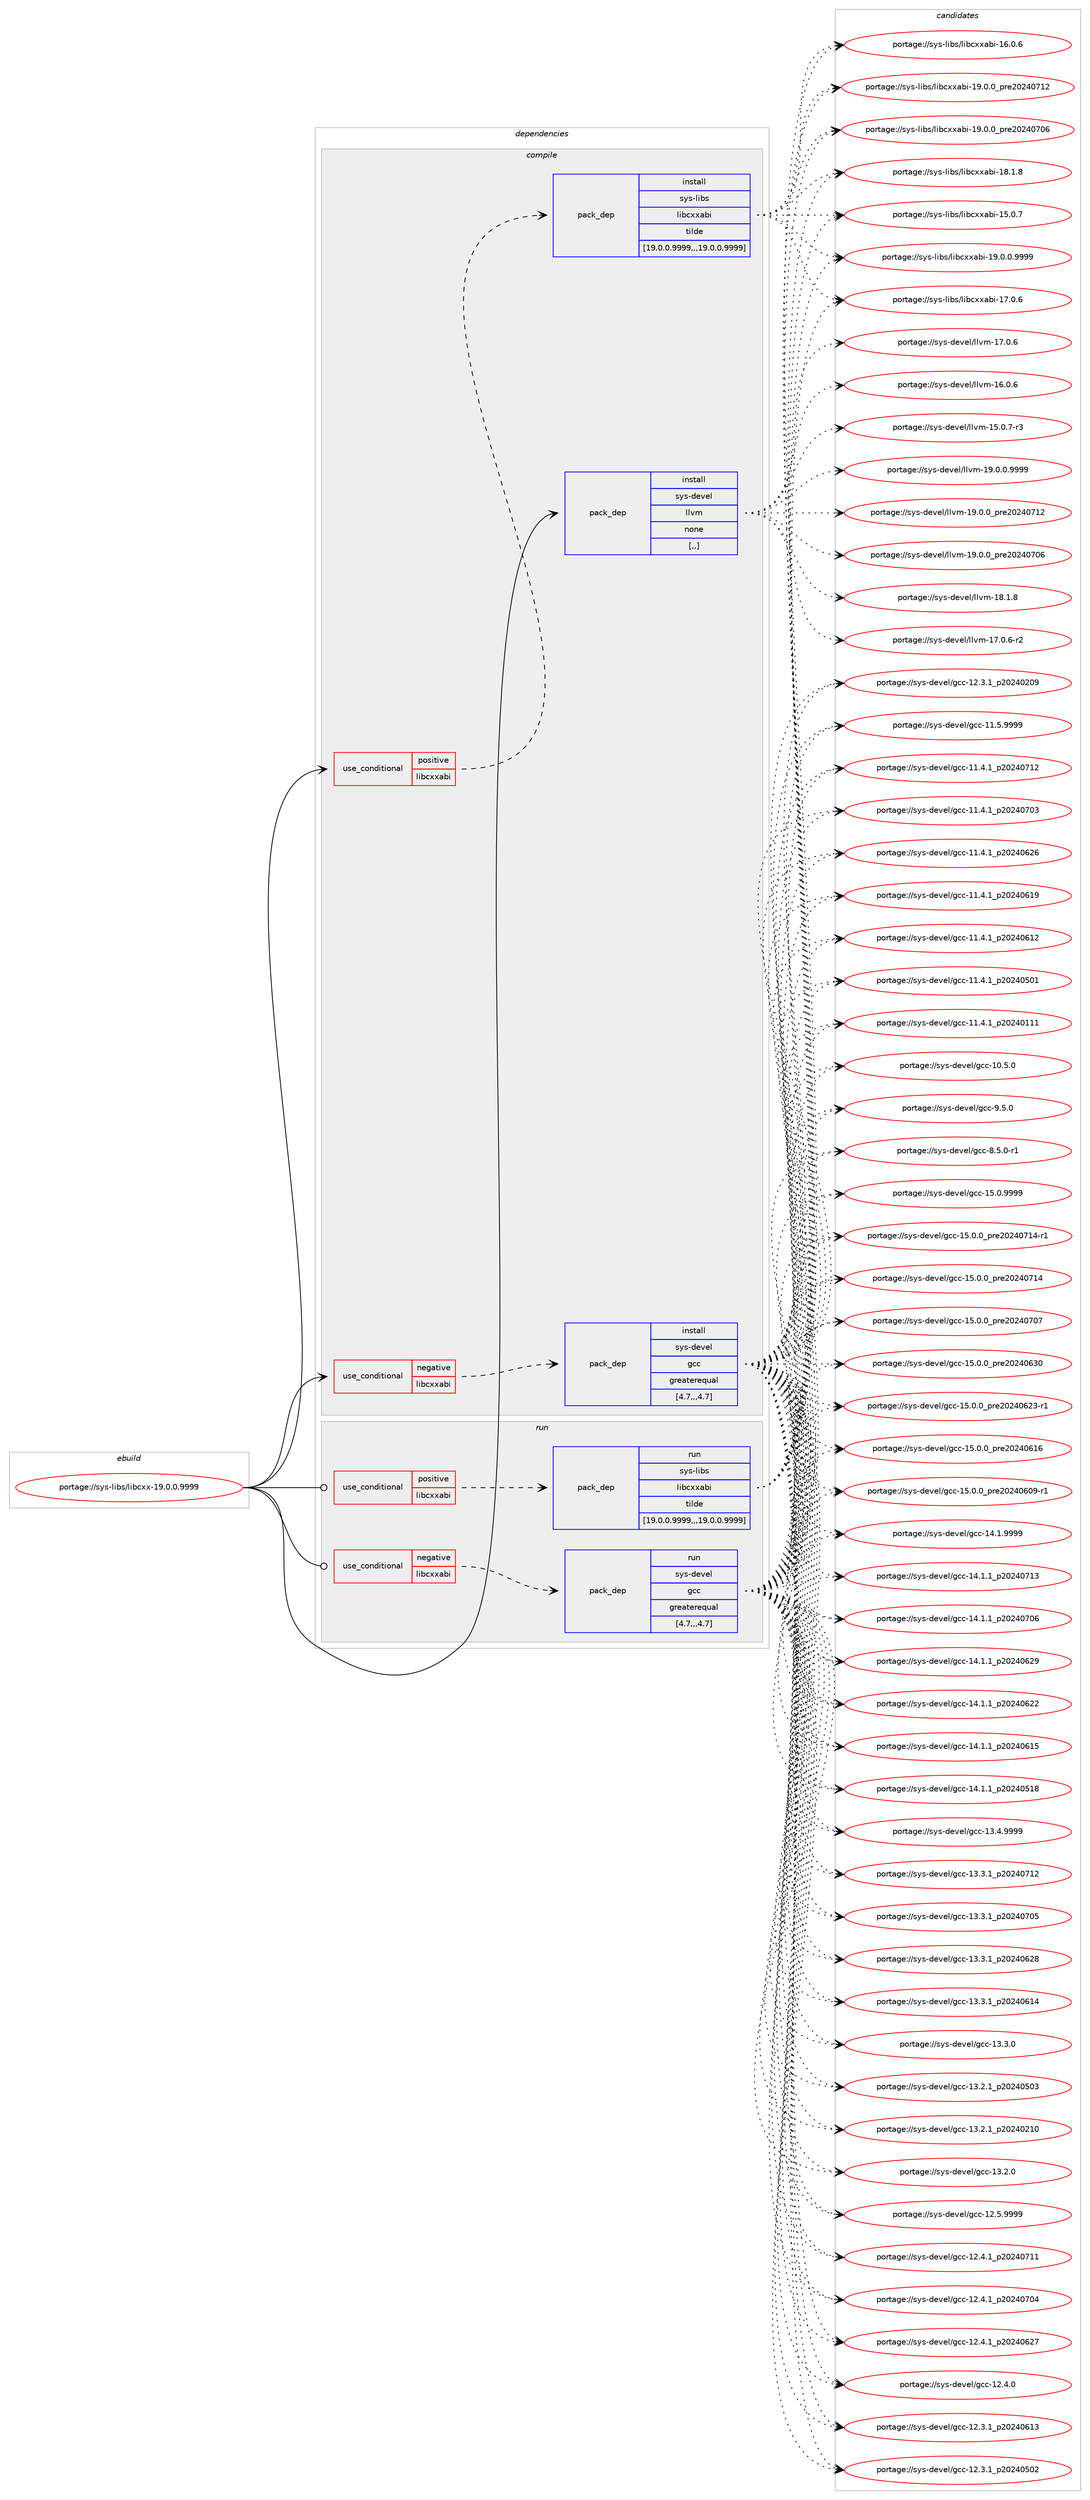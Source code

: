 digraph prolog {

# *************
# Graph options
# *************

newrank=true;
concentrate=true;
compound=true;
graph [rankdir=LR,fontname=Helvetica,fontsize=10,ranksep=1.5];#, ranksep=2.5, nodesep=0.2];
edge  [arrowhead=vee];
node  [fontname=Helvetica,fontsize=10];

# **********
# The ebuild
# **********

subgraph cluster_leftcol {
color=gray;
rank=same;
label=<<i>ebuild</i>>;
id [label="portage://sys-libs/libcxx-19.0.0.9999", color=red, width=4, href="../sys-libs/libcxx-19.0.0.9999.svg"];
}

# ****************
# The dependencies
# ****************

subgraph cluster_midcol {
color=gray;
label=<<i>dependencies</i>>;
subgraph cluster_compile {
fillcolor="#eeeeee";
style=filled;
label=<<i>compile</i>>;
subgraph cond117026 {
dependency438559 [label=<<TABLE BORDER="0" CELLBORDER="1" CELLSPACING="0" CELLPADDING="4"><TR><TD ROWSPAN="3" CELLPADDING="10">use_conditional</TD></TR><TR><TD>negative</TD></TR><TR><TD>libcxxabi</TD></TR></TABLE>>, shape=none, color=red];
subgraph pack318537 {
dependency438560 [label=<<TABLE BORDER="0" CELLBORDER="1" CELLSPACING="0" CELLPADDING="4" WIDTH="220"><TR><TD ROWSPAN="6" CELLPADDING="30">pack_dep</TD></TR><TR><TD WIDTH="110">install</TD></TR><TR><TD>sys-devel</TD></TR><TR><TD>gcc</TD></TR><TR><TD>greaterequal</TD></TR><TR><TD>[4.7,,,4.7]</TD></TR></TABLE>>, shape=none, color=blue];
}
dependency438559:e -> dependency438560:w [weight=20,style="dashed",arrowhead="vee"];
}
id:e -> dependency438559:w [weight=20,style="solid",arrowhead="vee"];
subgraph cond117027 {
dependency438561 [label=<<TABLE BORDER="0" CELLBORDER="1" CELLSPACING="0" CELLPADDING="4"><TR><TD ROWSPAN="3" CELLPADDING="10">use_conditional</TD></TR><TR><TD>positive</TD></TR><TR><TD>libcxxabi</TD></TR></TABLE>>, shape=none, color=red];
subgraph pack318538 {
dependency438562 [label=<<TABLE BORDER="0" CELLBORDER="1" CELLSPACING="0" CELLPADDING="4" WIDTH="220"><TR><TD ROWSPAN="6" CELLPADDING="30">pack_dep</TD></TR><TR><TD WIDTH="110">install</TD></TR><TR><TD>sys-libs</TD></TR><TR><TD>libcxxabi</TD></TR><TR><TD>tilde</TD></TR><TR><TD>[19.0.0.9999,,,19.0.0.9999]</TD></TR></TABLE>>, shape=none, color=blue];
}
dependency438561:e -> dependency438562:w [weight=20,style="dashed",arrowhead="vee"];
}
id:e -> dependency438561:w [weight=20,style="solid",arrowhead="vee"];
subgraph pack318539 {
dependency438563 [label=<<TABLE BORDER="0" CELLBORDER="1" CELLSPACING="0" CELLPADDING="4" WIDTH="220"><TR><TD ROWSPAN="6" CELLPADDING="30">pack_dep</TD></TR><TR><TD WIDTH="110">install</TD></TR><TR><TD>sys-devel</TD></TR><TR><TD>llvm</TD></TR><TR><TD>none</TD></TR><TR><TD>[,,]</TD></TR></TABLE>>, shape=none, color=blue];
}
id:e -> dependency438563:w [weight=20,style="solid",arrowhead="vee"];
}
subgraph cluster_compileandrun {
fillcolor="#eeeeee";
style=filled;
label=<<i>compile and run</i>>;
}
subgraph cluster_run {
fillcolor="#eeeeee";
style=filled;
label=<<i>run</i>>;
subgraph cond117028 {
dependency438564 [label=<<TABLE BORDER="0" CELLBORDER="1" CELLSPACING="0" CELLPADDING="4"><TR><TD ROWSPAN="3" CELLPADDING="10">use_conditional</TD></TR><TR><TD>negative</TD></TR><TR><TD>libcxxabi</TD></TR></TABLE>>, shape=none, color=red];
subgraph pack318540 {
dependency438565 [label=<<TABLE BORDER="0" CELLBORDER="1" CELLSPACING="0" CELLPADDING="4" WIDTH="220"><TR><TD ROWSPAN="6" CELLPADDING="30">pack_dep</TD></TR><TR><TD WIDTH="110">run</TD></TR><TR><TD>sys-devel</TD></TR><TR><TD>gcc</TD></TR><TR><TD>greaterequal</TD></TR><TR><TD>[4.7,,,4.7]</TD></TR></TABLE>>, shape=none, color=blue];
}
dependency438564:e -> dependency438565:w [weight=20,style="dashed",arrowhead="vee"];
}
id:e -> dependency438564:w [weight=20,style="solid",arrowhead="odot"];
subgraph cond117029 {
dependency438566 [label=<<TABLE BORDER="0" CELLBORDER="1" CELLSPACING="0" CELLPADDING="4"><TR><TD ROWSPAN="3" CELLPADDING="10">use_conditional</TD></TR><TR><TD>positive</TD></TR><TR><TD>libcxxabi</TD></TR></TABLE>>, shape=none, color=red];
subgraph pack318541 {
dependency438567 [label=<<TABLE BORDER="0" CELLBORDER="1" CELLSPACING="0" CELLPADDING="4" WIDTH="220"><TR><TD ROWSPAN="6" CELLPADDING="30">pack_dep</TD></TR><TR><TD WIDTH="110">run</TD></TR><TR><TD>sys-libs</TD></TR><TR><TD>libcxxabi</TD></TR><TR><TD>tilde</TD></TR><TR><TD>[19.0.0.9999,,,19.0.0.9999]</TD></TR></TABLE>>, shape=none, color=blue];
}
dependency438566:e -> dependency438567:w [weight=20,style="dashed",arrowhead="vee"];
}
id:e -> dependency438566:w [weight=20,style="solid",arrowhead="odot"];
}
}

# **************
# The candidates
# **************

subgraph cluster_choices {
rank=same;
color=gray;
label=<<i>candidates</i>>;

subgraph choice318537 {
color=black;
nodesep=1;
choice1151211154510010111810110847103999945495346484657575757 [label="portage://sys-devel/gcc-15.0.9999", color=red, width=4,href="../sys-devel/gcc-15.0.9999.svg"];
choice11512111545100101118101108471039999454953464846489511211410150485052485549524511449 [label="portage://sys-devel/gcc-15.0.0_pre20240714-r1", color=red, width=4,href="../sys-devel/gcc-15.0.0_pre20240714-r1.svg"];
choice1151211154510010111810110847103999945495346484648951121141015048505248554952 [label="portage://sys-devel/gcc-15.0.0_pre20240714", color=red, width=4,href="../sys-devel/gcc-15.0.0_pre20240714.svg"];
choice1151211154510010111810110847103999945495346484648951121141015048505248554855 [label="portage://sys-devel/gcc-15.0.0_pre20240707", color=red, width=4,href="../sys-devel/gcc-15.0.0_pre20240707.svg"];
choice1151211154510010111810110847103999945495346484648951121141015048505248545148 [label="portage://sys-devel/gcc-15.0.0_pre20240630", color=red, width=4,href="../sys-devel/gcc-15.0.0_pre20240630.svg"];
choice11512111545100101118101108471039999454953464846489511211410150485052485450514511449 [label="portage://sys-devel/gcc-15.0.0_pre20240623-r1", color=red, width=4,href="../sys-devel/gcc-15.0.0_pre20240623-r1.svg"];
choice1151211154510010111810110847103999945495346484648951121141015048505248544954 [label="portage://sys-devel/gcc-15.0.0_pre20240616", color=red, width=4,href="../sys-devel/gcc-15.0.0_pre20240616.svg"];
choice11512111545100101118101108471039999454953464846489511211410150485052485448574511449 [label="portage://sys-devel/gcc-15.0.0_pre20240609-r1", color=red, width=4,href="../sys-devel/gcc-15.0.0_pre20240609-r1.svg"];
choice1151211154510010111810110847103999945495246494657575757 [label="portage://sys-devel/gcc-14.1.9999", color=red, width=4,href="../sys-devel/gcc-14.1.9999.svg"];
choice1151211154510010111810110847103999945495246494649951125048505248554951 [label="portage://sys-devel/gcc-14.1.1_p20240713", color=red, width=4,href="../sys-devel/gcc-14.1.1_p20240713.svg"];
choice1151211154510010111810110847103999945495246494649951125048505248554854 [label="portage://sys-devel/gcc-14.1.1_p20240706", color=red, width=4,href="../sys-devel/gcc-14.1.1_p20240706.svg"];
choice1151211154510010111810110847103999945495246494649951125048505248545057 [label="portage://sys-devel/gcc-14.1.1_p20240629", color=red, width=4,href="../sys-devel/gcc-14.1.1_p20240629.svg"];
choice1151211154510010111810110847103999945495246494649951125048505248545050 [label="portage://sys-devel/gcc-14.1.1_p20240622", color=red, width=4,href="../sys-devel/gcc-14.1.1_p20240622.svg"];
choice1151211154510010111810110847103999945495246494649951125048505248544953 [label="portage://sys-devel/gcc-14.1.1_p20240615", color=red, width=4,href="../sys-devel/gcc-14.1.1_p20240615.svg"];
choice1151211154510010111810110847103999945495246494649951125048505248534956 [label="portage://sys-devel/gcc-14.1.1_p20240518", color=red, width=4,href="../sys-devel/gcc-14.1.1_p20240518.svg"];
choice1151211154510010111810110847103999945495146524657575757 [label="portage://sys-devel/gcc-13.4.9999", color=red, width=4,href="../sys-devel/gcc-13.4.9999.svg"];
choice1151211154510010111810110847103999945495146514649951125048505248554950 [label="portage://sys-devel/gcc-13.3.1_p20240712", color=red, width=4,href="../sys-devel/gcc-13.3.1_p20240712.svg"];
choice1151211154510010111810110847103999945495146514649951125048505248554853 [label="portage://sys-devel/gcc-13.3.1_p20240705", color=red, width=4,href="../sys-devel/gcc-13.3.1_p20240705.svg"];
choice1151211154510010111810110847103999945495146514649951125048505248545056 [label="portage://sys-devel/gcc-13.3.1_p20240628", color=red, width=4,href="../sys-devel/gcc-13.3.1_p20240628.svg"];
choice1151211154510010111810110847103999945495146514649951125048505248544952 [label="portage://sys-devel/gcc-13.3.1_p20240614", color=red, width=4,href="../sys-devel/gcc-13.3.1_p20240614.svg"];
choice1151211154510010111810110847103999945495146514648 [label="portage://sys-devel/gcc-13.3.0", color=red, width=4,href="../sys-devel/gcc-13.3.0.svg"];
choice1151211154510010111810110847103999945495146504649951125048505248534851 [label="portage://sys-devel/gcc-13.2.1_p20240503", color=red, width=4,href="../sys-devel/gcc-13.2.1_p20240503.svg"];
choice1151211154510010111810110847103999945495146504649951125048505248504948 [label="portage://sys-devel/gcc-13.2.1_p20240210", color=red, width=4,href="../sys-devel/gcc-13.2.1_p20240210.svg"];
choice1151211154510010111810110847103999945495146504648 [label="portage://sys-devel/gcc-13.2.0", color=red, width=4,href="../sys-devel/gcc-13.2.0.svg"];
choice1151211154510010111810110847103999945495046534657575757 [label="portage://sys-devel/gcc-12.5.9999", color=red, width=4,href="../sys-devel/gcc-12.5.9999.svg"];
choice1151211154510010111810110847103999945495046524649951125048505248554949 [label="portage://sys-devel/gcc-12.4.1_p20240711", color=red, width=4,href="../sys-devel/gcc-12.4.1_p20240711.svg"];
choice1151211154510010111810110847103999945495046524649951125048505248554852 [label="portage://sys-devel/gcc-12.4.1_p20240704", color=red, width=4,href="../sys-devel/gcc-12.4.1_p20240704.svg"];
choice1151211154510010111810110847103999945495046524649951125048505248545055 [label="portage://sys-devel/gcc-12.4.1_p20240627", color=red, width=4,href="../sys-devel/gcc-12.4.1_p20240627.svg"];
choice1151211154510010111810110847103999945495046524648 [label="portage://sys-devel/gcc-12.4.0", color=red, width=4,href="../sys-devel/gcc-12.4.0.svg"];
choice1151211154510010111810110847103999945495046514649951125048505248544951 [label="portage://sys-devel/gcc-12.3.1_p20240613", color=red, width=4,href="../sys-devel/gcc-12.3.1_p20240613.svg"];
choice1151211154510010111810110847103999945495046514649951125048505248534850 [label="portage://sys-devel/gcc-12.3.1_p20240502", color=red, width=4,href="../sys-devel/gcc-12.3.1_p20240502.svg"];
choice1151211154510010111810110847103999945495046514649951125048505248504857 [label="portage://sys-devel/gcc-12.3.1_p20240209", color=red, width=4,href="../sys-devel/gcc-12.3.1_p20240209.svg"];
choice1151211154510010111810110847103999945494946534657575757 [label="portage://sys-devel/gcc-11.5.9999", color=red, width=4,href="../sys-devel/gcc-11.5.9999.svg"];
choice1151211154510010111810110847103999945494946524649951125048505248554950 [label="portage://sys-devel/gcc-11.4.1_p20240712", color=red, width=4,href="../sys-devel/gcc-11.4.1_p20240712.svg"];
choice1151211154510010111810110847103999945494946524649951125048505248554851 [label="portage://sys-devel/gcc-11.4.1_p20240703", color=red, width=4,href="../sys-devel/gcc-11.4.1_p20240703.svg"];
choice1151211154510010111810110847103999945494946524649951125048505248545054 [label="portage://sys-devel/gcc-11.4.1_p20240626", color=red, width=4,href="../sys-devel/gcc-11.4.1_p20240626.svg"];
choice1151211154510010111810110847103999945494946524649951125048505248544957 [label="portage://sys-devel/gcc-11.4.1_p20240619", color=red, width=4,href="../sys-devel/gcc-11.4.1_p20240619.svg"];
choice1151211154510010111810110847103999945494946524649951125048505248544950 [label="portage://sys-devel/gcc-11.4.1_p20240612", color=red, width=4,href="../sys-devel/gcc-11.4.1_p20240612.svg"];
choice1151211154510010111810110847103999945494946524649951125048505248534849 [label="portage://sys-devel/gcc-11.4.1_p20240501", color=red, width=4,href="../sys-devel/gcc-11.4.1_p20240501.svg"];
choice1151211154510010111810110847103999945494946524649951125048505248494949 [label="portage://sys-devel/gcc-11.4.1_p20240111", color=red, width=4,href="../sys-devel/gcc-11.4.1_p20240111.svg"];
choice1151211154510010111810110847103999945494846534648 [label="portage://sys-devel/gcc-10.5.0", color=red, width=4,href="../sys-devel/gcc-10.5.0.svg"];
choice11512111545100101118101108471039999455746534648 [label="portage://sys-devel/gcc-9.5.0", color=red, width=4,href="../sys-devel/gcc-9.5.0.svg"];
choice115121115451001011181011084710399994556465346484511449 [label="portage://sys-devel/gcc-8.5.0-r1", color=red, width=4,href="../sys-devel/gcc-8.5.0-r1.svg"];
dependency438560:e -> choice1151211154510010111810110847103999945495346484657575757:w [style=dotted,weight="100"];
dependency438560:e -> choice11512111545100101118101108471039999454953464846489511211410150485052485549524511449:w [style=dotted,weight="100"];
dependency438560:e -> choice1151211154510010111810110847103999945495346484648951121141015048505248554952:w [style=dotted,weight="100"];
dependency438560:e -> choice1151211154510010111810110847103999945495346484648951121141015048505248554855:w [style=dotted,weight="100"];
dependency438560:e -> choice1151211154510010111810110847103999945495346484648951121141015048505248545148:w [style=dotted,weight="100"];
dependency438560:e -> choice11512111545100101118101108471039999454953464846489511211410150485052485450514511449:w [style=dotted,weight="100"];
dependency438560:e -> choice1151211154510010111810110847103999945495346484648951121141015048505248544954:w [style=dotted,weight="100"];
dependency438560:e -> choice11512111545100101118101108471039999454953464846489511211410150485052485448574511449:w [style=dotted,weight="100"];
dependency438560:e -> choice1151211154510010111810110847103999945495246494657575757:w [style=dotted,weight="100"];
dependency438560:e -> choice1151211154510010111810110847103999945495246494649951125048505248554951:w [style=dotted,weight="100"];
dependency438560:e -> choice1151211154510010111810110847103999945495246494649951125048505248554854:w [style=dotted,weight="100"];
dependency438560:e -> choice1151211154510010111810110847103999945495246494649951125048505248545057:w [style=dotted,weight="100"];
dependency438560:e -> choice1151211154510010111810110847103999945495246494649951125048505248545050:w [style=dotted,weight="100"];
dependency438560:e -> choice1151211154510010111810110847103999945495246494649951125048505248544953:w [style=dotted,weight="100"];
dependency438560:e -> choice1151211154510010111810110847103999945495246494649951125048505248534956:w [style=dotted,weight="100"];
dependency438560:e -> choice1151211154510010111810110847103999945495146524657575757:w [style=dotted,weight="100"];
dependency438560:e -> choice1151211154510010111810110847103999945495146514649951125048505248554950:w [style=dotted,weight="100"];
dependency438560:e -> choice1151211154510010111810110847103999945495146514649951125048505248554853:w [style=dotted,weight="100"];
dependency438560:e -> choice1151211154510010111810110847103999945495146514649951125048505248545056:w [style=dotted,weight="100"];
dependency438560:e -> choice1151211154510010111810110847103999945495146514649951125048505248544952:w [style=dotted,weight="100"];
dependency438560:e -> choice1151211154510010111810110847103999945495146514648:w [style=dotted,weight="100"];
dependency438560:e -> choice1151211154510010111810110847103999945495146504649951125048505248534851:w [style=dotted,weight="100"];
dependency438560:e -> choice1151211154510010111810110847103999945495146504649951125048505248504948:w [style=dotted,weight="100"];
dependency438560:e -> choice1151211154510010111810110847103999945495146504648:w [style=dotted,weight="100"];
dependency438560:e -> choice1151211154510010111810110847103999945495046534657575757:w [style=dotted,weight="100"];
dependency438560:e -> choice1151211154510010111810110847103999945495046524649951125048505248554949:w [style=dotted,weight="100"];
dependency438560:e -> choice1151211154510010111810110847103999945495046524649951125048505248554852:w [style=dotted,weight="100"];
dependency438560:e -> choice1151211154510010111810110847103999945495046524649951125048505248545055:w [style=dotted,weight="100"];
dependency438560:e -> choice1151211154510010111810110847103999945495046524648:w [style=dotted,weight="100"];
dependency438560:e -> choice1151211154510010111810110847103999945495046514649951125048505248544951:w [style=dotted,weight="100"];
dependency438560:e -> choice1151211154510010111810110847103999945495046514649951125048505248534850:w [style=dotted,weight="100"];
dependency438560:e -> choice1151211154510010111810110847103999945495046514649951125048505248504857:w [style=dotted,weight="100"];
dependency438560:e -> choice1151211154510010111810110847103999945494946534657575757:w [style=dotted,weight="100"];
dependency438560:e -> choice1151211154510010111810110847103999945494946524649951125048505248554950:w [style=dotted,weight="100"];
dependency438560:e -> choice1151211154510010111810110847103999945494946524649951125048505248554851:w [style=dotted,weight="100"];
dependency438560:e -> choice1151211154510010111810110847103999945494946524649951125048505248545054:w [style=dotted,weight="100"];
dependency438560:e -> choice1151211154510010111810110847103999945494946524649951125048505248544957:w [style=dotted,weight="100"];
dependency438560:e -> choice1151211154510010111810110847103999945494946524649951125048505248544950:w [style=dotted,weight="100"];
dependency438560:e -> choice1151211154510010111810110847103999945494946524649951125048505248534849:w [style=dotted,weight="100"];
dependency438560:e -> choice1151211154510010111810110847103999945494946524649951125048505248494949:w [style=dotted,weight="100"];
dependency438560:e -> choice1151211154510010111810110847103999945494846534648:w [style=dotted,weight="100"];
dependency438560:e -> choice11512111545100101118101108471039999455746534648:w [style=dotted,weight="100"];
dependency438560:e -> choice115121115451001011181011084710399994556465346484511449:w [style=dotted,weight="100"];
}
subgraph choice318538 {
color=black;
nodesep=1;
choice11512111545108105981154710810598991201209798105454957464846484657575757 [label="portage://sys-libs/libcxxabi-19.0.0.9999", color=red, width=4,href="../sys-libs/libcxxabi-19.0.0.9999.svg"];
choice1151211154510810598115471081059899120120979810545495746484648951121141015048505248554950 [label="portage://sys-libs/libcxxabi-19.0.0_pre20240712", color=red, width=4,href="../sys-libs/libcxxabi-19.0.0_pre20240712.svg"];
choice1151211154510810598115471081059899120120979810545495746484648951121141015048505248554854 [label="portage://sys-libs/libcxxabi-19.0.0_pre20240706", color=red, width=4,href="../sys-libs/libcxxabi-19.0.0_pre20240706.svg"];
choice1151211154510810598115471081059899120120979810545495646494656 [label="portage://sys-libs/libcxxabi-18.1.8", color=red, width=4,href="../sys-libs/libcxxabi-18.1.8.svg"];
choice1151211154510810598115471081059899120120979810545495546484654 [label="portage://sys-libs/libcxxabi-17.0.6", color=red, width=4,href="../sys-libs/libcxxabi-17.0.6.svg"];
choice1151211154510810598115471081059899120120979810545495446484654 [label="portage://sys-libs/libcxxabi-16.0.6", color=red, width=4,href="../sys-libs/libcxxabi-16.0.6.svg"];
choice1151211154510810598115471081059899120120979810545495346484655 [label="portage://sys-libs/libcxxabi-15.0.7", color=red, width=4,href="../sys-libs/libcxxabi-15.0.7.svg"];
dependency438562:e -> choice11512111545108105981154710810598991201209798105454957464846484657575757:w [style=dotted,weight="100"];
dependency438562:e -> choice1151211154510810598115471081059899120120979810545495746484648951121141015048505248554950:w [style=dotted,weight="100"];
dependency438562:e -> choice1151211154510810598115471081059899120120979810545495746484648951121141015048505248554854:w [style=dotted,weight="100"];
dependency438562:e -> choice1151211154510810598115471081059899120120979810545495646494656:w [style=dotted,weight="100"];
dependency438562:e -> choice1151211154510810598115471081059899120120979810545495546484654:w [style=dotted,weight="100"];
dependency438562:e -> choice1151211154510810598115471081059899120120979810545495446484654:w [style=dotted,weight="100"];
dependency438562:e -> choice1151211154510810598115471081059899120120979810545495346484655:w [style=dotted,weight="100"];
}
subgraph choice318539 {
color=black;
nodesep=1;
choice1151211154510010111810110847108108118109454957464846484657575757 [label="portage://sys-devel/llvm-19.0.0.9999", color=red, width=4,href="../sys-devel/llvm-19.0.0.9999.svg"];
choice115121115451001011181011084710810811810945495746484648951121141015048505248554950 [label="portage://sys-devel/llvm-19.0.0_pre20240712", color=red, width=4,href="../sys-devel/llvm-19.0.0_pre20240712.svg"];
choice115121115451001011181011084710810811810945495746484648951121141015048505248554854 [label="portage://sys-devel/llvm-19.0.0_pre20240706", color=red, width=4,href="../sys-devel/llvm-19.0.0_pre20240706.svg"];
choice115121115451001011181011084710810811810945495646494656 [label="portage://sys-devel/llvm-18.1.8", color=red, width=4,href="../sys-devel/llvm-18.1.8.svg"];
choice1151211154510010111810110847108108118109454955464846544511450 [label="portage://sys-devel/llvm-17.0.6-r2", color=red, width=4,href="../sys-devel/llvm-17.0.6-r2.svg"];
choice115121115451001011181011084710810811810945495546484654 [label="portage://sys-devel/llvm-17.0.6", color=red, width=4,href="../sys-devel/llvm-17.0.6.svg"];
choice115121115451001011181011084710810811810945495446484654 [label="portage://sys-devel/llvm-16.0.6", color=red, width=4,href="../sys-devel/llvm-16.0.6.svg"];
choice1151211154510010111810110847108108118109454953464846554511451 [label="portage://sys-devel/llvm-15.0.7-r3", color=red, width=4,href="../sys-devel/llvm-15.0.7-r3.svg"];
dependency438563:e -> choice1151211154510010111810110847108108118109454957464846484657575757:w [style=dotted,weight="100"];
dependency438563:e -> choice115121115451001011181011084710810811810945495746484648951121141015048505248554950:w [style=dotted,weight="100"];
dependency438563:e -> choice115121115451001011181011084710810811810945495746484648951121141015048505248554854:w [style=dotted,weight="100"];
dependency438563:e -> choice115121115451001011181011084710810811810945495646494656:w [style=dotted,weight="100"];
dependency438563:e -> choice1151211154510010111810110847108108118109454955464846544511450:w [style=dotted,weight="100"];
dependency438563:e -> choice115121115451001011181011084710810811810945495546484654:w [style=dotted,weight="100"];
dependency438563:e -> choice115121115451001011181011084710810811810945495446484654:w [style=dotted,weight="100"];
dependency438563:e -> choice1151211154510010111810110847108108118109454953464846554511451:w [style=dotted,weight="100"];
}
subgraph choice318540 {
color=black;
nodesep=1;
choice1151211154510010111810110847103999945495346484657575757 [label="portage://sys-devel/gcc-15.0.9999", color=red, width=4,href="../sys-devel/gcc-15.0.9999.svg"];
choice11512111545100101118101108471039999454953464846489511211410150485052485549524511449 [label="portage://sys-devel/gcc-15.0.0_pre20240714-r1", color=red, width=4,href="../sys-devel/gcc-15.0.0_pre20240714-r1.svg"];
choice1151211154510010111810110847103999945495346484648951121141015048505248554952 [label="portage://sys-devel/gcc-15.0.0_pre20240714", color=red, width=4,href="../sys-devel/gcc-15.0.0_pre20240714.svg"];
choice1151211154510010111810110847103999945495346484648951121141015048505248554855 [label="portage://sys-devel/gcc-15.0.0_pre20240707", color=red, width=4,href="../sys-devel/gcc-15.0.0_pre20240707.svg"];
choice1151211154510010111810110847103999945495346484648951121141015048505248545148 [label="portage://sys-devel/gcc-15.0.0_pre20240630", color=red, width=4,href="../sys-devel/gcc-15.0.0_pre20240630.svg"];
choice11512111545100101118101108471039999454953464846489511211410150485052485450514511449 [label="portage://sys-devel/gcc-15.0.0_pre20240623-r1", color=red, width=4,href="../sys-devel/gcc-15.0.0_pre20240623-r1.svg"];
choice1151211154510010111810110847103999945495346484648951121141015048505248544954 [label="portage://sys-devel/gcc-15.0.0_pre20240616", color=red, width=4,href="../sys-devel/gcc-15.0.0_pre20240616.svg"];
choice11512111545100101118101108471039999454953464846489511211410150485052485448574511449 [label="portage://sys-devel/gcc-15.0.0_pre20240609-r1", color=red, width=4,href="../sys-devel/gcc-15.0.0_pre20240609-r1.svg"];
choice1151211154510010111810110847103999945495246494657575757 [label="portage://sys-devel/gcc-14.1.9999", color=red, width=4,href="../sys-devel/gcc-14.1.9999.svg"];
choice1151211154510010111810110847103999945495246494649951125048505248554951 [label="portage://sys-devel/gcc-14.1.1_p20240713", color=red, width=4,href="../sys-devel/gcc-14.1.1_p20240713.svg"];
choice1151211154510010111810110847103999945495246494649951125048505248554854 [label="portage://sys-devel/gcc-14.1.1_p20240706", color=red, width=4,href="../sys-devel/gcc-14.1.1_p20240706.svg"];
choice1151211154510010111810110847103999945495246494649951125048505248545057 [label="portage://sys-devel/gcc-14.1.1_p20240629", color=red, width=4,href="../sys-devel/gcc-14.1.1_p20240629.svg"];
choice1151211154510010111810110847103999945495246494649951125048505248545050 [label="portage://sys-devel/gcc-14.1.1_p20240622", color=red, width=4,href="../sys-devel/gcc-14.1.1_p20240622.svg"];
choice1151211154510010111810110847103999945495246494649951125048505248544953 [label="portage://sys-devel/gcc-14.1.1_p20240615", color=red, width=4,href="../sys-devel/gcc-14.1.1_p20240615.svg"];
choice1151211154510010111810110847103999945495246494649951125048505248534956 [label="portage://sys-devel/gcc-14.1.1_p20240518", color=red, width=4,href="../sys-devel/gcc-14.1.1_p20240518.svg"];
choice1151211154510010111810110847103999945495146524657575757 [label="portage://sys-devel/gcc-13.4.9999", color=red, width=4,href="../sys-devel/gcc-13.4.9999.svg"];
choice1151211154510010111810110847103999945495146514649951125048505248554950 [label="portage://sys-devel/gcc-13.3.1_p20240712", color=red, width=4,href="../sys-devel/gcc-13.3.1_p20240712.svg"];
choice1151211154510010111810110847103999945495146514649951125048505248554853 [label="portage://sys-devel/gcc-13.3.1_p20240705", color=red, width=4,href="../sys-devel/gcc-13.3.1_p20240705.svg"];
choice1151211154510010111810110847103999945495146514649951125048505248545056 [label="portage://sys-devel/gcc-13.3.1_p20240628", color=red, width=4,href="../sys-devel/gcc-13.3.1_p20240628.svg"];
choice1151211154510010111810110847103999945495146514649951125048505248544952 [label="portage://sys-devel/gcc-13.3.1_p20240614", color=red, width=4,href="../sys-devel/gcc-13.3.1_p20240614.svg"];
choice1151211154510010111810110847103999945495146514648 [label="portage://sys-devel/gcc-13.3.0", color=red, width=4,href="../sys-devel/gcc-13.3.0.svg"];
choice1151211154510010111810110847103999945495146504649951125048505248534851 [label="portage://sys-devel/gcc-13.2.1_p20240503", color=red, width=4,href="../sys-devel/gcc-13.2.1_p20240503.svg"];
choice1151211154510010111810110847103999945495146504649951125048505248504948 [label="portage://sys-devel/gcc-13.2.1_p20240210", color=red, width=4,href="../sys-devel/gcc-13.2.1_p20240210.svg"];
choice1151211154510010111810110847103999945495146504648 [label="portage://sys-devel/gcc-13.2.0", color=red, width=4,href="../sys-devel/gcc-13.2.0.svg"];
choice1151211154510010111810110847103999945495046534657575757 [label="portage://sys-devel/gcc-12.5.9999", color=red, width=4,href="../sys-devel/gcc-12.5.9999.svg"];
choice1151211154510010111810110847103999945495046524649951125048505248554949 [label="portage://sys-devel/gcc-12.4.1_p20240711", color=red, width=4,href="../sys-devel/gcc-12.4.1_p20240711.svg"];
choice1151211154510010111810110847103999945495046524649951125048505248554852 [label="portage://sys-devel/gcc-12.4.1_p20240704", color=red, width=4,href="../sys-devel/gcc-12.4.1_p20240704.svg"];
choice1151211154510010111810110847103999945495046524649951125048505248545055 [label="portage://sys-devel/gcc-12.4.1_p20240627", color=red, width=4,href="../sys-devel/gcc-12.4.1_p20240627.svg"];
choice1151211154510010111810110847103999945495046524648 [label="portage://sys-devel/gcc-12.4.0", color=red, width=4,href="../sys-devel/gcc-12.4.0.svg"];
choice1151211154510010111810110847103999945495046514649951125048505248544951 [label="portage://sys-devel/gcc-12.3.1_p20240613", color=red, width=4,href="../sys-devel/gcc-12.3.1_p20240613.svg"];
choice1151211154510010111810110847103999945495046514649951125048505248534850 [label="portage://sys-devel/gcc-12.3.1_p20240502", color=red, width=4,href="../sys-devel/gcc-12.3.1_p20240502.svg"];
choice1151211154510010111810110847103999945495046514649951125048505248504857 [label="portage://sys-devel/gcc-12.3.1_p20240209", color=red, width=4,href="../sys-devel/gcc-12.3.1_p20240209.svg"];
choice1151211154510010111810110847103999945494946534657575757 [label="portage://sys-devel/gcc-11.5.9999", color=red, width=4,href="../sys-devel/gcc-11.5.9999.svg"];
choice1151211154510010111810110847103999945494946524649951125048505248554950 [label="portage://sys-devel/gcc-11.4.1_p20240712", color=red, width=4,href="../sys-devel/gcc-11.4.1_p20240712.svg"];
choice1151211154510010111810110847103999945494946524649951125048505248554851 [label="portage://sys-devel/gcc-11.4.1_p20240703", color=red, width=4,href="../sys-devel/gcc-11.4.1_p20240703.svg"];
choice1151211154510010111810110847103999945494946524649951125048505248545054 [label="portage://sys-devel/gcc-11.4.1_p20240626", color=red, width=4,href="../sys-devel/gcc-11.4.1_p20240626.svg"];
choice1151211154510010111810110847103999945494946524649951125048505248544957 [label="portage://sys-devel/gcc-11.4.1_p20240619", color=red, width=4,href="../sys-devel/gcc-11.4.1_p20240619.svg"];
choice1151211154510010111810110847103999945494946524649951125048505248544950 [label="portage://sys-devel/gcc-11.4.1_p20240612", color=red, width=4,href="../sys-devel/gcc-11.4.1_p20240612.svg"];
choice1151211154510010111810110847103999945494946524649951125048505248534849 [label="portage://sys-devel/gcc-11.4.1_p20240501", color=red, width=4,href="../sys-devel/gcc-11.4.1_p20240501.svg"];
choice1151211154510010111810110847103999945494946524649951125048505248494949 [label="portage://sys-devel/gcc-11.4.1_p20240111", color=red, width=4,href="../sys-devel/gcc-11.4.1_p20240111.svg"];
choice1151211154510010111810110847103999945494846534648 [label="portage://sys-devel/gcc-10.5.0", color=red, width=4,href="../sys-devel/gcc-10.5.0.svg"];
choice11512111545100101118101108471039999455746534648 [label="portage://sys-devel/gcc-9.5.0", color=red, width=4,href="../sys-devel/gcc-9.5.0.svg"];
choice115121115451001011181011084710399994556465346484511449 [label="portage://sys-devel/gcc-8.5.0-r1", color=red, width=4,href="../sys-devel/gcc-8.5.0-r1.svg"];
dependency438565:e -> choice1151211154510010111810110847103999945495346484657575757:w [style=dotted,weight="100"];
dependency438565:e -> choice11512111545100101118101108471039999454953464846489511211410150485052485549524511449:w [style=dotted,weight="100"];
dependency438565:e -> choice1151211154510010111810110847103999945495346484648951121141015048505248554952:w [style=dotted,weight="100"];
dependency438565:e -> choice1151211154510010111810110847103999945495346484648951121141015048505248554855:w [style=dotted,weight="100"];
dependency438565:e -> choice1151211154510010111810110847103999945495346484648951121141015048505248545148:w [style=dotted,weight="100"];
dependency438565:e -> choice11512111545100101118101108471039999454953464846489511211410150485052485450514511449:w [style=dotted,weight="100"];
dependency438565:e -> choice1151211154510010111810110847103999945495346484648951121141015048505248544954:w [style=dotted,weight="100"];
dependency438565:e -> choice11512111545100101118101108471039999454953464846489511211410150485052485448574511449:w [style=dotted,weight="100"];
dependency438565:e -> choice1151211154510010111810110847103999945495246494657575757:w [style=dotted,weight="100"];
dependency438565:e -> choice1151211154510010111810110847103999945495246494649951125048505248554951:w [style=dotted,weight="100"];
dependency438565:e -> choice1151211154510010111810110847103999945495246494649951125048505248554854:w [style=dotted,weight="100"];
dependency438565:e -> choice1151211154510010111810110847103999945495246494649951125048505248545057:w [style=dotted,weight="100"];
dependency438565:e -> choice1151211154510010111810110847103999945495246494649951125048505248545050:w [style=dotted,weight="100"];
dependency438565:e -> choice1151211154510010111810110847103999945495246494649951125048505248544953:w [style=dotted,weight="100"];
dependency438565:e -> choice1151211154510010111810110847103999945495246494649951125048505248534956:w [style=dotted,weight="100"];
dependency438565:e -> choice1151211154510010111810110847103999945495146524657575757:w [style=dotted,weight="100"];
dependency438565:e -> choice1151211154510010111810110847103999945495146514649951125048505248554950:w [style=dotted,weight="100"];
dependency438565:e -> choice1151211154510010111810110847103999945495146514649951125048505248554853:w [style=dotted,weight="100"];
dependency438565:e -> choice1151211154510010111810110847103999945495146514649951125048505248545056:w [style=dotted,weight="100"];
dependency438565:e -> choice1151211154510010111810110847103999945495146514649951125048505248544952:w [style=dotted,weight="100"];
dependency438565:e -> choice1151211154510010111810110847103999945495146514648:w [style=dotted,weight="100"];
dependency438565:e -> choice1151211154510010111810110847103999945495146504649951125048505248534851:w [style=dotted,weight="100"];
dependency438565:e -> choice1151211154510010111810110847103999945495146504649951125048505248504948:w [style=dotted,weight="100"];
dependency438565:e -> choice1151211154510010111810110847103999945495146504648:w [style=dotted,weight="100"];
dependency438565:e -> choice1151211154510010111810110847103999945495046534657575757:w [style=dotted,weight="100"];
dependency438565:e -> choice1151211154510010111810110847103999945495046524649951125048505248554949:w [style=dotted,weight="100"];
dependency438565:e -> choice1151211154510010111810110847103999945495046524649951125048505248554852:w [style=dotted,weight="100"];
dependency438565:e -> choice1151211154510010111810110847103999945495046524649951125048505248545055:w [style=dotted,weight="100"];
dependency438565:e -> choice1151211154510010111810110847103999945495046524648:w [style=dotted,weight="100"];
dependency438565:e -> choice1151211154510010111810110847103999945495046514649951125048505248544951:w [style=dotted,weight="100"];
dependency438565:e -> choice1151211154510010111810110847103999945495046514649951125048505248534850:w [style=dotted,weight="100"];
dependency438565:e -> choice1151211154510010111810110847103999945495046514649951125048505248504857:w [style=dotted,weight="100"];
dependency438565:e -> choice1151211154510010111810110847103999945494946534657575757:w [style=dotted,weight="100"];
dependency438565:e -> choice1151211154510010111810110847103999945494946524649951125048505248554950:w [style=dotted,weight="100"];
dependency438565:e -> choice1151211154510010111810110847103999945494946524649951125048505248554851:w [style=dotted,weight="100"];
dependency438565:e -> choice1151211154510010111810110847103999945494946524649951125048505248545054:w [style=dotted,weight="100"];
dependency438565:e -> choice1151211154510010111810110847103999945494946524649951125048505248544957:w [style=dotted,weight="100"];
dependency438565:e -> choice1151211154510010111810110847103999945494946524649951125048505248544950:w [style=dotted,weight="100"];
dependency438565:e -> choice1151211154510010111810110847103999945494946524649951125048505248534849:w [style=dotted,weight="100"];
dependency438565:e -> choice1151211154510010111810110847103999945494946524649951125048505248494949:w [style=dotted,weight="100"];
dependency438565:e -> choice1151211154510010111810110847103999945494846534648:w [style=dotted,weight="100"];
dependency438565:e -> choice11512111545100101118101108471039999455746534648:w [style=dotted,weight="100"];
dependency438565:e -> choice115121115451001011181011084710399994556465346484511449:w [style=dotted,weight="100"];
}
subgraph choice318541 {
color=black;
nodesep=1;
choice11512111545108105981154710810598991201209798105454957464846484657575757 [label="portage://sys-libs/libcxxabi-19.0.0.9999", color=red, width=4,href="../sys-libs/libcxxabi-19.0.0.9999.svg"];
choice1151211154510810598115471081059899120120979810545495746484648951121141015048505248554950 [label="portage://sys-libs/libcxxabi-19.0.0_pre20240712", color=red, width=4,href="../sys-libs/libcxxabi-19.0.0_pre20240712.svg"];
choice1151211154510810598115471081059899120120979810545495746484648951121141015048505248554854 [label="portage://sys-libs/libcxxabi-19.0.0_pre20240706", color=red, width=4,href="../sys-libs/libcxxabi-19.0.0_pre20240706.svg"];
choice1151211154510810598115471081059899120120979810545495646494656 [label="portage://sys-libs/libcxxabi-18.1.8", color=red, width=4,href="../sys-libs/libcxxabi-18.1.8.svg"];
choice1151211154510810598115471081059899120120979810545495546484654 [label="portage://sys-libs/libcxxabi-17.0.6", color=red, width=4,href="../sys-libs/libcxxabi-17.0.6.svg"];
choice1151211154510810598115471081059899120120979810545495446484654 [label="portage://sys-libs/libcxxabi-16.0.6", color=red, width=4,href="../sys-libs/libcxxabi-16.0.6.svg"];
choice1151211154510810598115471081059899120120979810545495346484655 [label="portage://sys-libs/libcxxabi-15.0.7", color=red, width=4,href="../sys-libs/libcxxabi-15.0.7.svg"];
dependency438567:e -> choice11512111545108105981154710810598991201209798105454957464846484657575757:w [style=dotted,weight="100"];
dependency438567:e -> choice1151211154510810598115471081059899120120979810545495746484648951121141015048505248554950:w [style=dotted,weight="100"];
dependency438567:e -> choice1151211154510810598115471081059899120120979810545495746484648951121141015048505248554854:w [style=dotted,weight="100"];
dependency438567:e -> choice1151211154510810598115471081059899120120979810545495646494656:w [style=dotted,weight="100"];
dependency438567:e -> choice1151211154510810598115471081059899120120979810545495546484654:w [style=dotted,weight="100"];
dependency438567:e -> choice1151211154510810598115471081059899120120979810545495446484654:w [style=dotted,weight="100"];
dependency438567:e -> choice1151211154510810598115471081059899120120979810545495346484655:w [style=dotted,weight="100"];
}
}

}
